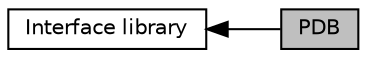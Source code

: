 digraph "PDB"
{
  edge [fontname="Helvetica",fontsize="10",labelfontname="Helvetica",labelfontsize="10"];
  node [fontname="Helvetica",fontsize="10",shape=record];
  rankdir=LR;
  Node0 [label="PDB",height=0.2,width=0.4,color="black", fillcolor="grey75", style="filled", fontcolor="black"];
  Node1 [label="Interface library",height=0.2,width=0.4,color="black", fillcolor="white", style="filled",URL="$group__InterfaceLibrary.html"];
  Node1->Node0 [shape=plaintext, dir="back", style="solid"];
}
